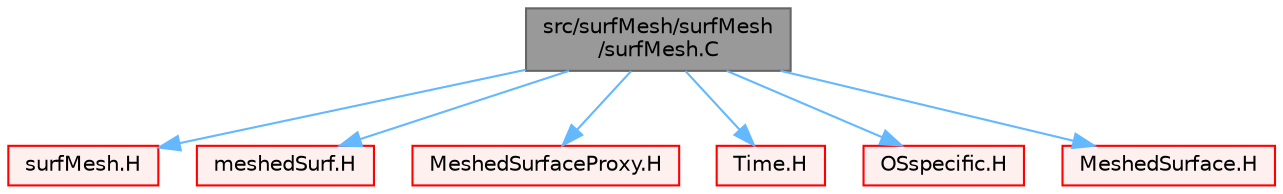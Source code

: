 digraph "src/surfMesh/surfMesh/surfMesh.C"
{
 // LATEX_PDF_SIZE
  bgcolor="transparent";
  edge [fontname=Helvetica,fontsize=10,labelfontname=Helvetica,labelfontsize=10];
  node [fontname=Helvetica,fontsize=10,shape=box,height=0.2,width=0.4];
  Node1 [id="Node000001",label="src/surfMesh/surfMesh\l/surfMesh.C",height=0.2,width=0.4,color="gray40", fillcolor="grey60", style="filled", fontcolor="black",tooltip=" "];
  Node1 -> Node2 [id="edge1_Node000001_Node000002",color="steelblue1",style="solid",tooltip=" "];
  Node2 [id="Node000002",label="surfMesh.H",height=0.2,width=0.4,color="red", fillcolor="#FFF0F0", style="filled",URL="$surfMesh_8H.html",tooltip=" "];
  Node1 -> Node261 [id="edge2_Node000001_Node000261",color="steelblue1",style="solid",tooltip=" "];
  Node261 [id="Node000261",label="meshedSurf.H",height=0.2,width=0.4,color="red", fillcolor="#FFF0F0", style="filled",URL="$meshedSurf_8H.html",tooltip=" "];
  Node1 -> Node263 [id="edge3_Node000001_Node000263",color="steelblue1",style="solid",tooltip=" "];
  Node263 [id="Node000263",label="MeshedSurfaceProxy.H",height=0.2,width=0.4,color="red", fillcolor="#FFF0F0", style="filled",URL="$MeshedSurfaceProxy_8H.html",tooltip=" "];
  Node1 -> Node266 [id="edge4_Node000001_Node000266",color="steelblue1",style="solid",tooltip=" "];
  Node266 [id="Node000266",label="Time.H",height=0.2,width=0.4,color="red", fillcolor="#FFF0F0", style="filled",URL="$Time_8H.html",tooltip=" "];
  Node1 -> Node137 [id="edge5_Node000001_Node000137",color="steelblue1",style="solid",tooltip=" "];
  Node137 [id="Node000137",label="OSspecific.H",height=0.2,width=0.4,color="red", fillcolor="#FFF0F0", style="filled",URL="$OSspecific_8H.html",tooltip="Functions used by OpenFOAM that are specific to POSIX compliant operating systems and need to be repl..."];
  Node1 -> Node315 [id="edge6_Node000001_Node000315",color="steelblue1",style="solid",tooltip=" "];
  Node315 [id="Node000315",label="MeshedSurface.H",height=0.2,width=0.4,color="red", fillcolor="#FFF0F0", style="filled",URL="$MeshedSurface_8H.html",tooltip=" "];
}
